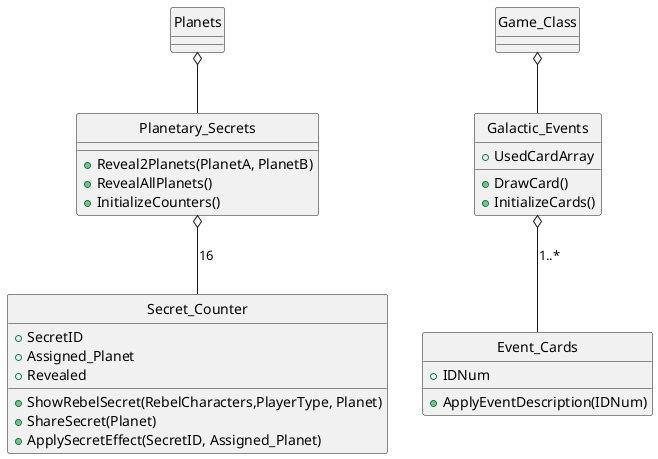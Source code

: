 @startuml Galactic_Events.png
hide circle

class Planetary_Secrets{
	+Reveal2Planets(PlanetA, PlanetB)
	+RevealAllPlanets()
	+InitializeCounters()
}

class Secret_Counter{
	+SecretID
	+Assigned_Planet
	+Revealed
	+ShowRebelSecret(RebelCharacters,PlayerType, Planet)
	+ShareSecret(Planet)
	+ApplySecretEffect(SecretID, Assigned_Planet)
}

class Galactic_Events{
	+UsedCardArray
	+DrawCard()
	+InitializeCards()
}

class Event_Cards{
	+IDNum
	+ApplyEventDescription(IDNum)
}

class Planets{
}

class Game_Class{
}


Planetary_Secrets o-- Secret_Counter:16
Planets o-- Planetary_Secrets
Galactic_Events o-- Event_Cards:1..*
Game_Class o-- Galactic_Events

@enduml
